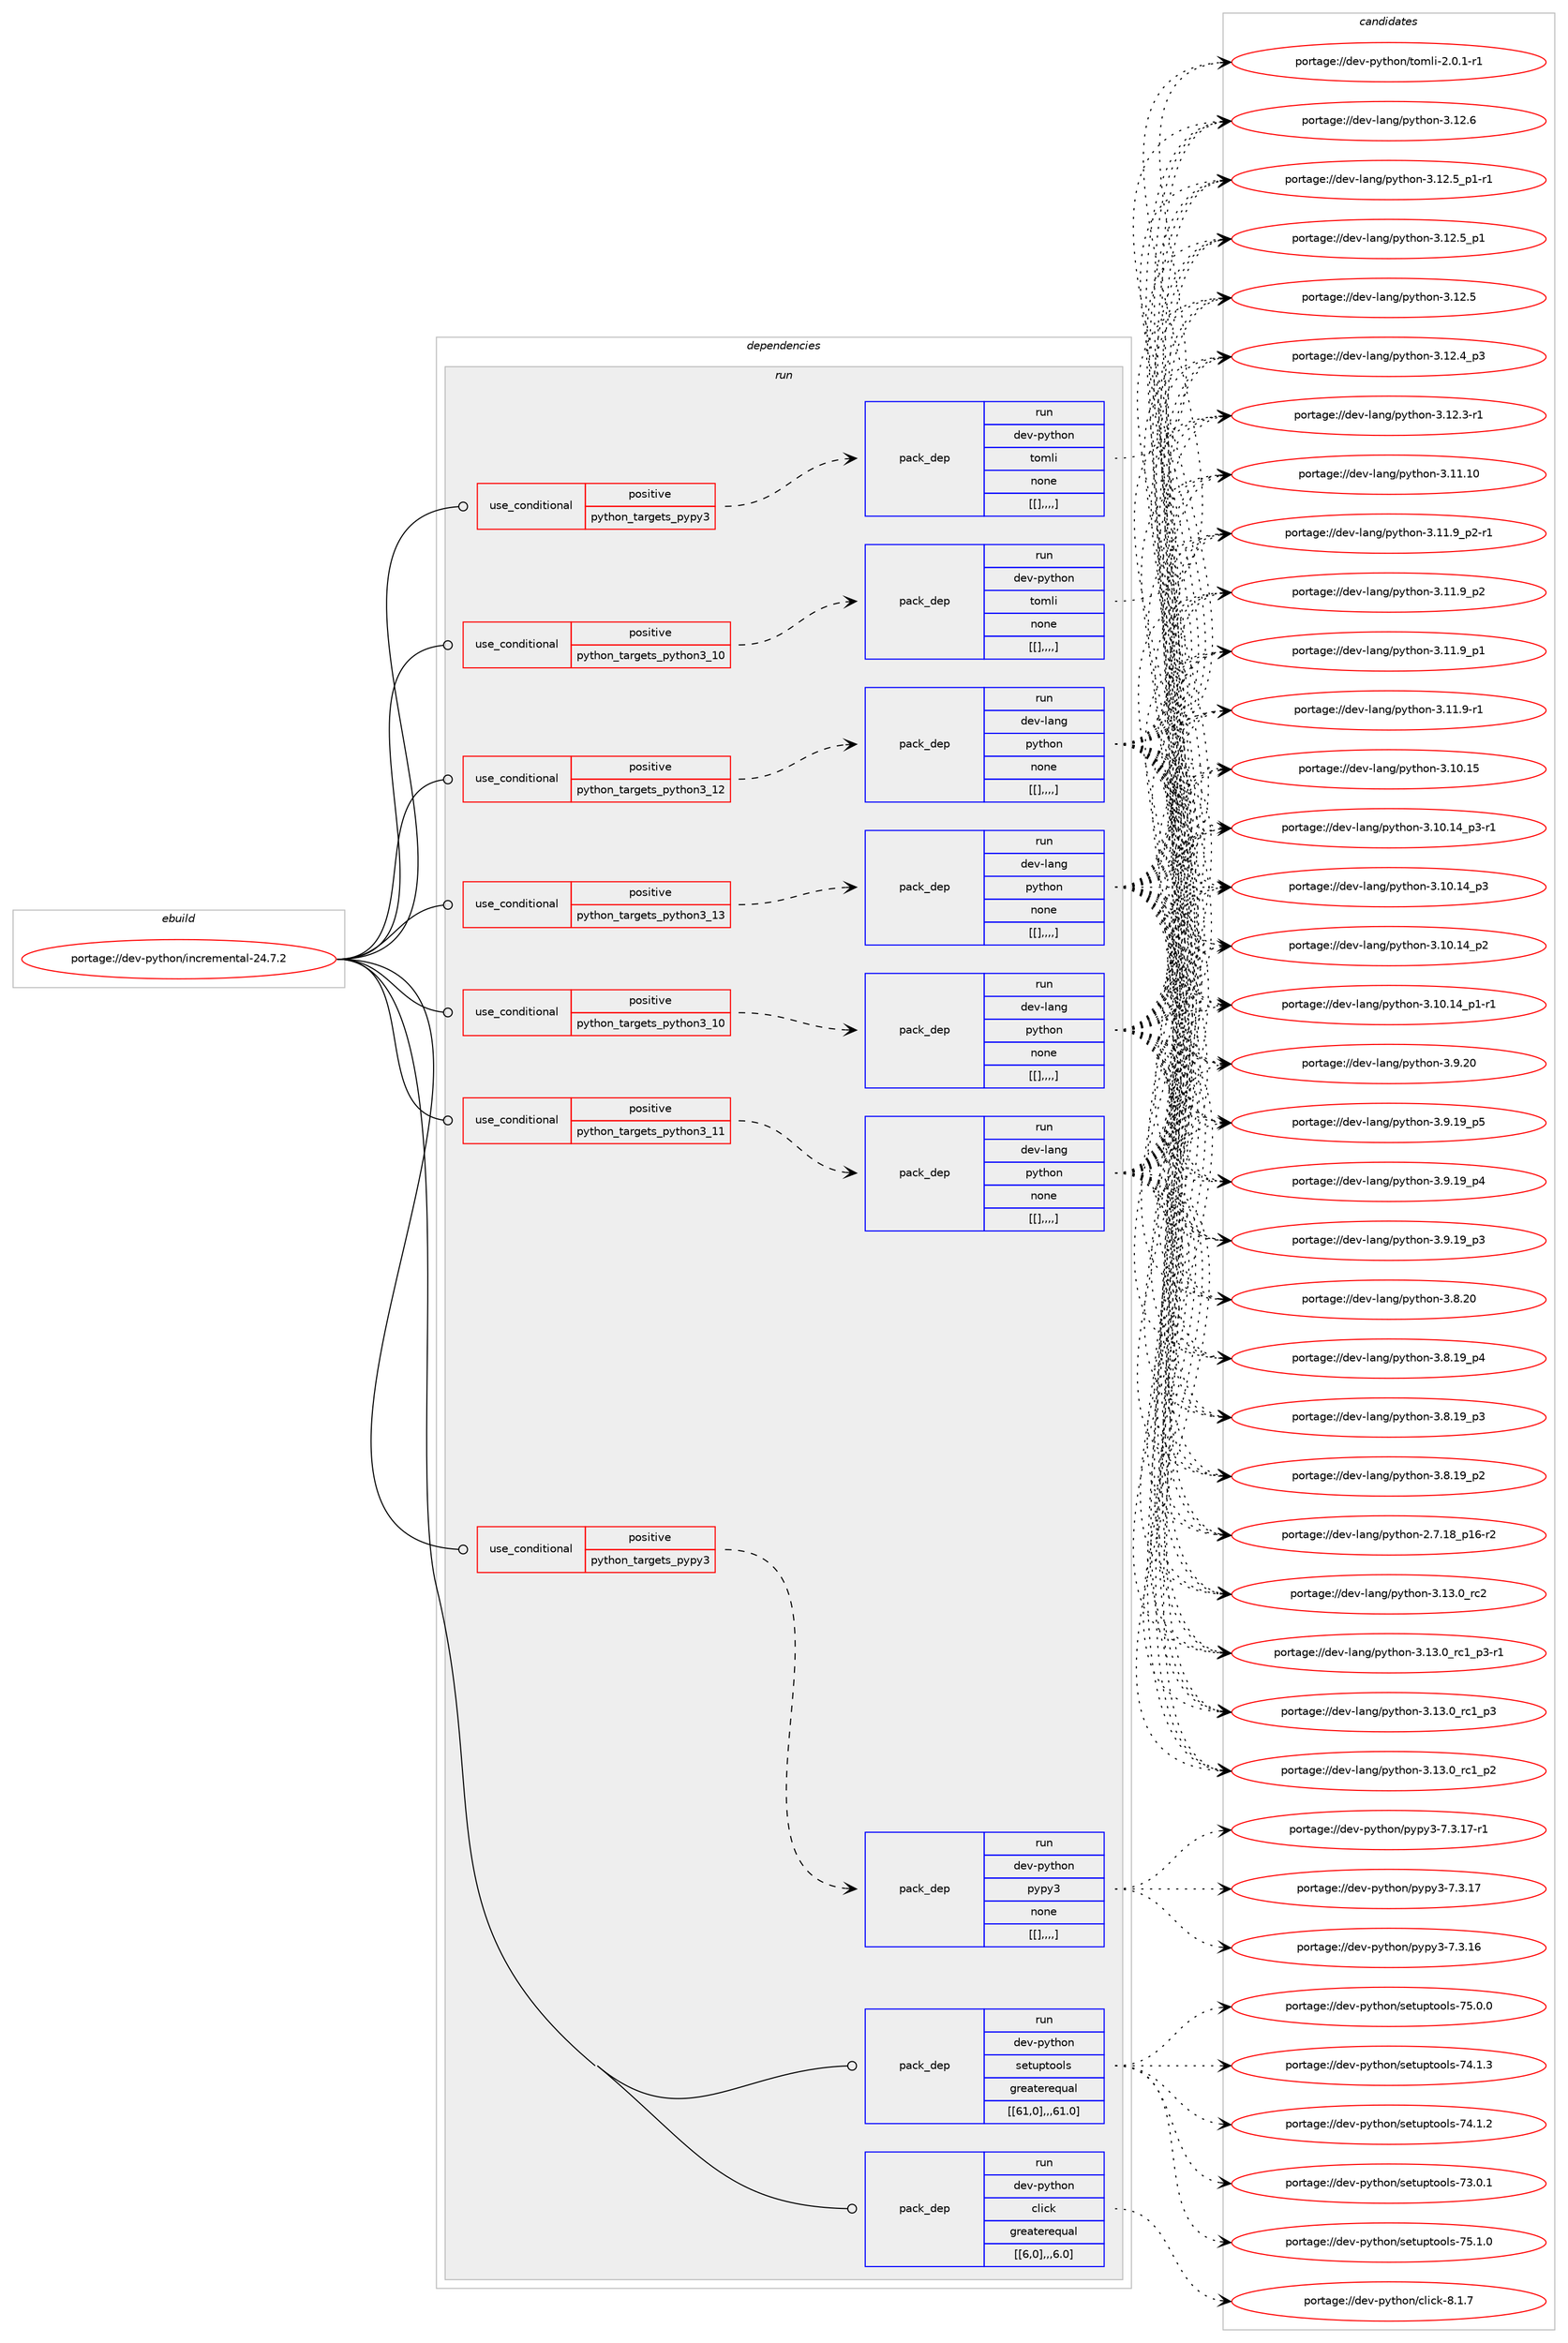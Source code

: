 digraph prolog {

# *************
# Graph options
# *************

newrank=true;
concentrate=true;
compound=true;
graph [rankdir=LR,fontname=Helvetica,fontsize=10,ranksep=1.5];#, ranksep=2.5, nodesep=0.2];
edge  [arrowhead=vee];
node  [fontname=Helvetica,fontsize=10];

# **********
# The ebuild
# **********

subgraph cluster_leftcol {
color=gray;
label=<<i>ebuild</i>>;
id [label="portage://dev-python/incremental-24.7.2", color=red, width=4, href="../dev-python/incremental-24.7.2.svg"];
}

# ****************
# The dependencies
# ****************

subgraph cluster_midcol {
color=gray;
label=<<i>dependencies</i>>;
subgraph cluster_compile {
fillcolor="#eeeeee";
style=filled;
label=<<i>compile</i>>;
}
subgraph cluster_compileandrun {
fillcolor="#eeeeee";
style=filled;
label=<<i>compile and run</i>>;
}
subgraph cluster_run {
fillcolor="#eeeeee";
style=filled;
label=<<i>run</i>>;
subgraph cond34263 {
dependency149414 [label=<<TABLE BORDER="0" CELLBORDER="1" CELLSPACING="0" CELLPADDING="4"><TR><TD ROWSPAN="3" CELLPADDING="10">use_conditional</TD></TR><TR><TD>positive</TD></TR><TR><TD>python_targets_pypy3</TD></TR></TABLE>>, shape=none, color=red];
subgraph pack113933 {
dependency149415 [label=<<TABLE BORDER="0" CELLBORDER="1" CELLSPACING="0" CELLPADDING="4" WIDTH="220"><TR><TD ROWSPAN="6" CELLPADDING="30">pack_dep</TD></TR><TR><TD WIDTH="110">run</TD></TR><TR><TD>dev-python</TD></TR><TR><TD>pypy3</TD></TR><TR><TD>none</TD></TR><TR><TD>[[],,,,]</TD></TR></TABLE>>, shape=none, color=blue];
}
dependency149414:e -> dependency149415:w [weight=20,style="dashed",arrowhead="vee"];
}
id:e -> dependency149414:w [weight=20,style="solid",arrowhead="odot"];
subgraph cond34264 {
dependency149416 [label=<<TABLE BORDER="0" CELLBORDER="1" CELLSPACING="0" CELLPADDING="4"><TR><TD ROWSPAN="3" CELLPADDING="10">use_conditional</TD></TR><TR><TD>positive</TD></TR><TR><TD>python_targets_pypy3</TD></TR></TABLE>>, shape=none, color=red];
subgraph pack113934 {
dependency149417 [label=<<TABLE BORDER="0" CELLBORDER="1" CELLSPACING="0" CELLPADDING="4" WIDTH="220"><TR><TD ROWSPAN="6" CELLPADDING="30">pack_dep</TD></TR><TR><TD WIDTH="110">run</TD></TR><TR><TD>dev-python</TD></TR><TR><TD>tomli</TD></TR><TR><TD>none</TD></TR><TR><TD>[[],,,,]</TD></TR></TABLE>>, shape=none, color=blue];
}
dependency149416:e -> dependency149417:w [weight=20,style="dashed",arrowhead="vee"];
}
id:e -> dependency149416:w [weight=20,style="solid",arrowhead="odot"];
subgraph cond34265 {
dependency149418 [label=<<TABLE BORDER="0" CELLBORDER="1" CELLSPACING="0" CELLPADDING="4"><TR><TD ROWSPAN="3" CELLPADDING="10">use_conditional</TD></TR><TR><TD>positive</TD></TR><TR><TD>python_targets_python3_10</TD></TR></TABLE>>, shape=none, color=red];
subgraph pack113935 {
dependency149419 [label=<<TABLE BORDER="0" CELLBORDER="1" CELLSPACING="0" CELLPADDING="4" WIDTH="220"><TR><TD ROWSPAN="6" CELLPADDING="30">pack_dep</TD></TR><TR><TD WIDTH="110">run</TD></TR><TR><TD>dev-lang</TD></TR><TR><TD>python</TD></TR><TR><TD>none</TD></TR><TR><TD>[[],,,,]</TD></TR></TABLE>>, shape=none, color=blue];
}
dependency149418:e -> dependency149419:w [weight=20,style="dashed",arrowhead="vee"];
}
id:e -> dependency149418:w [weight=20,style="solid",arrowhead="odot"];
subgraph cond34266 {
dependency149420 [label=<<TABLE BORDER="0" CELLBORDER="1" CELLSPACING="0" CELLPADDING="4"><TR><TD ROWSPAN="3" CELLPADDING="10">use_conditional</TD></TR><TR><TD>positive</TD></TR><TR><TD>python_targets_python3_10</TD></TR></TABLE>>, shape=none, color=red];
subgraph pack113936 {
dependency149421 [label=<<TABLE BORDER="0" CELLBORDER="1" CELLSPACING="0" CELLPADDING="4" WIDTH="220"><TR><TD ROWSPAN="6" CELLPADDING="30">pack_dep</TD></TR><TR><TD WIDTH="110">run</TD></TR><TR><TD>dev-python</TD></TR><TR><TD>tomli</TD></TR><TR><TD>none</TD></TR><TR><TD>[[],,,,]</TD></TR></TABLE>>, shape=none, color=blue];
}
dependency149420:e -> dependency149421:w [weight=20,style="dashed",arrowhead="vee"];
}
id:e -> dependency149420:w [weight=20,style="solid",arrowhead="odot"];
subgraph cond34267 {
dependency149422 [label=<<TABLE BORDER="0" CELLBORDER="1" CELLSPACING="0" CELLPADDING="4"><TR><TD ROWSPAN="3" CELLPADDING="10">use_conditional</TD></TR><TR><TD>positive</TD></TR><TR><TD>python_targets_python3_11</TD></TR></TABLE>>, shape=none, color=red];
subgraph pack113937 {
dependency149423 [label=<<TABLE BORDER="0" CELLBORDER="1" CELLSPACING="0" CELLPADDING="4" WIDTH="220"><TR><TD ROWSPAN="6" CELLPADDING="30">pack_dep</TD></TR><TR><TD WIDTH="110">run</TD></TR><TR><TD>dev-lang</TD></TR><TR><TD>python</TD></TR><TR><TD>none</TD></TR><TR><TD>[[],,,,]</TD></TR></TABLE>>, shape=none, color=blue];
}
dependency149422:e -> dependency149423:w [weight=20,style="dashed",arrowhead="vee"];
}
id:e -> dependency149422:w [weight=20,style="solid",arrowhead="odot"];
subgraph cond34268 {
dependency149424 [label=<<TABLE BORDER="0" CELLBORDER="1" CELLSPACING="0" CELLPADDING="4"><TR><TD ROWSPAN="3" CELLPADDING="10">use_conditional</TD></TR><TR><TD>positive</TD></TR><TR><TD>python_targets_python3_12</TD></TR></TABLE>>, shape=none, color=red];
subgraph pack113938 {
dependency149425 [label=<<TABLE BORDER="0" CELLBORDER="1" CELLSPACING="0" CELLPADDING="4" WIDTH="220"><TR><TD ROWSPAN="6" CELLPADDING="30">pack_dep</TD></TR><TR><TD WIDTH="110">run</TD></TR><TR><TD>dev-lang</TD></TR><TR><TD>python</TD></TR><TR><TD>none</TD></TR><TR><TD>[[],,,,]</TD></TR></TABLE>>, shape=none, color=blue];
}
dependency149424:e -> dependency149425:w [weight=20,style="dashed",arrowhead="vee"];
}
id:e -> dependency149424:w [weight=20,style="solid",arrowhead="odot"];
subgraph cond34269 {
dependency149426 [label=<<TABLE BORDER="0" CELLBORDER="1" CELLSPACING="0" CELLPADDING="4"><TR><TD ROWSPAN="3" CELLPADDING="10">use_conditional</TD></TR><TR><TD>positive</TD></TR><TR><TD>python_targets_python3_13</TD></TR></TABLE>>, shape=none, color=red];
subgraph pack113939 {
dependency149427 [label=<<TABLE BORDER="0" CELLBORDER="1" CELLSPACING="0" CELLPADDING="4" WIDTH="220"><TR><TD ROWSPAN="6" CELLPADDING="30">pack_dep</TD></TR><TR><TD WIDTH="110">run</TD></TR><TR><TD>dev-lang</TD></TR><TR><TD>python</TD></TR><TR><TD>none</TD></TR><TR><TD>[[],,,,]</TD></TR></TABLE>>, shape=none, color=blue];
}
dependency149426:e -> dependency149427:w [weight=20,style="dashed",arrowhead="vee"];
}
id:e -> dependency149426:w [weight=20,style="solid",arrowhead="odot"];
subgraph pack113940 {
dependency149428 [label=<<TABLE BORDER="0" CELLBORDER="1" CELLSPACING="0" CELLPADDING="4" WIDTH="220"><TR><TD ROWSPAN="6" CELLPADDING="30">pack_dep</TD></TR><TR><TD WIDTH="110">run</TD></TR><TR><TD>dev-python</TD></TR><TR><TD>click</TD></TR><TR><TD>greaterequal</TD></TR><TR><TD>[[6,0],,,6.0]</TD></TR></TABLE>>, shape=none, color=blue];
}
id:e -> dependency149428:w [weight=20,style="solid",arrowhead="odot"];
subgraph pack113941 {
dependency149429 [label=<<TABLE BORDER="0" CELLBORDER="1" CELLSPACING="0" CELLPADDING="4" WIDTH="220"><TR><TD ROWSPAN="6" CELLPADDING="30">pack_dep</TD></TR><TR><TD WIDTH="110">run</TD></TR><TR><TD>dev-python</TD></TR><TR><TD>setuptools</TD></TR><TR><TD>greaterequal</TD></TR><TR><TD>[[61,0],,,61.0]</TD></TR></TABLE>>, shape=none, color=blue];
}
id:e -> dependency149429:w [weight=20,style="solid",arrowhead="odot"];
}
}

# **************
# The candidates
# **************

subgraph cluster_choices {
rank=same;
color=gray;
label=<<i>candidates</i>>;

subgraph choice113933 {
color=black;
nodesep=1;
choice100101118451121211161041111104711212111212151455546514649554511449 [label="portage://dev-python/pypy3-7.3.17-r1", color=red, width=4,href="../dev-python/pypy3-7.3.17-r1.svg"];
choice10010111845112121116104111110471121211121215145554651464955 [label="portage://dev-python/pypy3-7.3.17", color=red, width=4,href="../dev-python/pypy3-7.3.17.svg"];
choice10010111845112121116104111110471121211121215145554651464954 [label="portage://dev-python/pypy3-7.3.16", color=red, width=4,href="../dev-python/pypy3-7.3.16.svg"];
dependency149415:e -> choice100101118451121211161041111104711212111212151455546514649554511449:w [style=dotted,weight="100"];
dependency149415:e -> choice10010111845112121116104111110471121211121215145554651464955:w [style=dotted,weight="100"];
dependency149415:e -> choice10010111845112121116104111110471121211121215145554651464954:w [style=dotted,weight="100"];
}
subgraph choice113934 {
color=black;
nodesep=1;
choice10010111845112121116104111110471161111091081054550464846494511449 [label="portage://dev-python/tomli-2.0.1-r1", color=red, width=4,href="../dev-python/tomli-2.0.1-r1.svg"];
dependency149417:e -> choice10010111845112121116104111110471161111091081054550464846494511449:w [style=dotted,weight="100"];
}
subgraph choice113935 {
color=black;
nodesep=1;
choice10010111845108971101034711212111610411111045514649514648951149950 [label="portage://dev-lang/python-3.13.0_rc2", color=red, width=4,href="../dev-lang/python-3.13.0_rc2.svg"];
choice1001011184510897110103471121211161041111104551464951464895114994995112514511449 [label="portage://dev-lang/python-3.13.0_rc1_p3-r1", color=red, width=4,href="../dev-lang/python-3.13.0_rc1_p3-r1.svg"];
choice100101118451089711010347112121116104111110455146495146489511499499511251 [label="portage://dev-lang/python-3.13.0_rc1_p3", color=red, width=4,href="../dev-lang/python-3.13.0_rc1_p3.svg"];
choice100101118451089711010347112121116104111110455146495146489511499499511250 [label="portage://dev-lang/python-3.13.0_rc1_p2", color=red, width=4,href="../dev-lang/python-3.13.0_rc1_p2.svg"];
choice10010111845108971101034711212111610411111045514649504654 [label="portage://dev-lang/python-3.12.6", color=red, width=4,href="../dev-lang/python-3.12.6.svg"];
choice1001011184510897110103471121211161041111104551464950465395112494511449 [label="portage://dev-lang/python-3.12.5_p1-r1", color=red, width=4,href="../dev-lang/python-3.12.5_p1-r1.svg"];
choice100101118451089711010347112121116104111110455146495046539511249 [label="portage://dev-lang/python-3.12.5_p1", color=red, width=4,href="../dev-lang/python-3.12.5_p1.svg"];
choice10010111845108971101034711212111610411111045514649504653 [label="portage://dev-lang/python-3.12.5", color=red, width=4,href="../dev-lang/python-3.12.5.svg"];
choice100101118451089711010347112121116104111110455146495046529511251 [label="portage://dev-lang/python-3.12.4_p3", color=red, width=4,href="../dev-lang/python-3.12.4_p3.svg"];
choice100101118451089711010347112121116104111110455146495046514511449 [label="portage://dev-lang/python-3.12.3-r1", color=red, width=4,href="../dev-lang/python-3.12.3-r1.svg"];
choice1001011184510897110103471121211161041111104551464949464948 [label="portage://dev-lang/python-3.11.10", color=red, width=4,href="../dev-lang/python-3.11.10.svg"];
choice1001011184510897110103471121211161041111104551464949465795112504511449 [label="portage://dev-lang/python-3.11.9_p2-r1", color=red, width=4,href="../dev-lang/python-3.11.9_p2-r1.svg"];
choice100101118451089711010347112121116104111110455146494946579511250 [label="portage://dev-lang/python-3.11.9_p2", color=red, width=4,href="../dev-lang/python-3.11.9_p2.svg"];
choice100101118451089711010347112121116104111110455146494946579511249 [label="portage://dev-lang/python-3.11.9_p1", color=red, width=4,href="../dev-lang/python-3.11.9_p1.svg"];
choice100101118451089711010347112121116104111110455146494946574511449 [label="portage://dev-lang/python-3.11.9-r1", color=red, width=4,href="../dev-lang/python-3.11.9-r1.svg"];
choice1001011184510897110103471121211161041111104551464948464953 [label="portage://dev-lang/python-3.10.15", color=red, width=4,href="../dev-lang/python-3.10.15.svg"];
choice100101118451089711010347112121116104111110455146494846495295112514511449 [label="portage://dev-lang/python-3.10.14_p3-r1", color=red, width=4,href="../dev-lang/python-3.10.14_p3-r1.svg"];
choice10010111845108971101034711212111610411111045514649484649529511251 [label="portage://dev-lang/python-3.10.14_p3", color=red, width=4,href="../dev-lang/python-3.10.14_p3.svg"];
choice10010111845108971101034711212111610411111045514649484649529511250 [label="portage://dev-lang/python-3.10.14_p2", color=red, width=4,href="../dev-lang/python-3.10.14_p2.svg"];
choice100101118451089711010347112121116104111110455146494846495295112494511449 [label="portage://dev-lang/python-3.10.14_p1-r1", color=red, width=4,href="../dev-lang/python-3.10.14_p1-r1.svg"];
choice10010111845108971101034711212111610411111045514657465048 [label="portage://dev-lang/python-3.9.20", color=red, width=4,href="../dev-lang/python-3.9.20.svg"];
choice100101118451089711010347112121116104111110455146574649579511253 [label="portage://dev-lang/python-3.9.19_p5", color=red, width=4,href="../dev-lang/python-3.9.19_p5.svg"];
choice100101118451089711010347112121116104111110455146574649579511252 [label="portage://dev-lang/python-3.9.19_p4", color=red, width=4,href="../dev-lang/python-3.9.19_p4.svg"];
choice100101118451089711010347112121116104111110455146574649579511251 [label="portage://dev-lang/python-3.9.19_p3", color=red, width=4,href="../dev-lang/python-3.9.19_p3.svg"];
choice10010111845108971101034711212111610411111045514656465048 [label="portage://dev-lang/python-3.8.20", color=red, width=4,href="../dev-lang/python-3.8.20.svg"];
choice100101118451089711010347112121116104111110455146564649579511252 [label="portage://dev-lang/python-3.8.19_p4", color=red, width=4,href="../dev-lang/python-3.8.19_p4.svg"];
choice100101118451089711010347112121116104111110455146564649579511251 [label="portage://dev-lang/python-3.8.19_p3", color=red, width=4,href="../dev-lang/python-3.8.19_p3.svg"];
choice100101118451089711010347112121116104111110455146564649579511250 [label="portage://dev-lang/python-3.8.19_p2", color=red, width=4,href="../dev-lang/python-3.8.19_p2.svg"];
choice100101118451089711010347112121116104111110455046554649569511249544511450 [label="portage://dev-lang/python-2.7.18_p16-r2", color=red, width=4,href="../dev-lang/python-2.7.18_p16-r2.svg"];
dependency149419:e -> choice10010111845108971101034711212111610411111045514649514648951149950:w [style=dotted,weight="100"];
dependency149419:e -> choice1001011184510897110103471121211161041111104551464951464895114994995112514511449:w [style=dotted,weight="100"];
dependency149419:e -> choice100101118451089711010347112121116104111110455146495146489511499499511251:w [style=dotted,weight="100"];
dependency149419:e -> choice100101118451089711010347112121116104111110455146495146489511499499511250:w [style=dotted,weight="100"];
dependency149419:e -> choice10010111845108971101034711212111610411111045514649504654:w [style=dotted,weight="100"];
dependency149419:e -> choice1001011184510897110103471121211161041111104551464950465395112494511449:w [style=dotted,weight="100"];
dependency149419:e -> choice100101118451089711010347112121116104111110455146495046539511249:w [style=dotted,weight="100"];
dependency149419:e -> choice10010111845108971101034711212111610411111045514649504653:w [style=dotted,weight="100"];
dependency149419:e -> choice100101118451089711010347112121116104111110455146495046529511251:w [style=dotted,weight="100"];
dependency149419:e -> choice100101118451089711010347112121116104111110455146495046514511449:w [style=dotted,weight="100"];
dependency149419:e -> choice1001011184510897110103471121211161041111104551464949464948:w [style=dotted,weight="100"];
dependency149419:e -> choice1001011184510897110103471121211161041111104551464949465795112504511449:w [style=dotted,weight="100"];
dependency149419:e -> choice100101118451089711010347112121116104111110455146494946579511250:w [style=dotted,weight="100"];
dependency149419:e -> choice100101118451089711010347112121116104111110455146494946579511249:w [style=dotted,weight="100"];
dependency149419:e -> choice100101118451089711010347112121116104111110455146494946574511449:w [style=dotted,weight="100"];
dependency149419:e -> choice1001011184510897110103471121211161041111104551464948464953:w [style=dotted,weight="100"];
dependency149419:e -> choice100101118451089711010347112121116104111110455146494846495295112514511449:w [style=dotted,weight="100"];
dependency149419:e -> choice10010111845108971101034711212111610411111045514649484649529511251:w [style=dotted,weight="100"];
dependency149419:e -> choice10010111845108971101034711212111610411111045514649484649529511250:w [style=dotted,weight="100"];
dependency149419:e -> choice100101118451089711010347112121116104111110455146494846495295112494511449:w [style=dotted,weight="100"];
dependency149419:e -> choice10010111845108971101034711212111610411111045514657465048:w [style=dotted,weight="100"];
dependency149419:e -> choice100101118451089711010347112121116104111110455146574649579511253:w [style=dotted,weight="100"];
dependency149419:e -> choice100101118451089711010347112121116104111110455146574649579511252:w [style=dotted,weight="100"];
dependency149419:e -> choice100101118451089711010347112121116104111110455146574649579511251:w [style=dotted,weight="100"];
dependency149419:e -> choice10010111845108971101034711212111610411111045514656465048:w [style=dotted,weight="100"];
dependency149419:e -> choice100101118451089711010347112121116104111110455146564649579511252:w [style=dotted,weight="100"];
dependency149419:e -> choice100101118451089711010347112121116104111110455146564649579511251:w [style=dotted,weight="100"];
dependency149419:e -> choice100101118451089711010347112121116104111110455146564649579511250:w [style=dotted,weight="100"];
dependency149419:e -> choice100101118451089711010347112121116104111110455046554649569511249544511450:w [style=dotted,weight="100"];
}
subgraph choice113936 {
color=black;
nodesep=1;
choice10010111845112121116104111110471161111091081054550464846494511449 [label="portage://dev-python/tomli-2.0.1-r1", color=red, width=4,href="../dev-python/tomli-2.0.1-r1.svg"];
dependency149421:e -> choice10010111845112121116104111110471161111091081054550464846494511449:w [style=dotted,weight="100"];
}
subgraph choice113937 {
color=black;
nodesep=1;
choice10010111845108971101034711212111610411111045514649514648951149950 [label="portage://dev-lang/python-3.13.0_rc2", color=red, width=4,href="../dev-lang/python-3.13.0_rc2.svg"];
choice1001011184510897110103471121211161041111104551464951464895114994995112514511449 [label="portage://dev-lang/python-3.13.0_rc1_p3-r1", color=red, width=4,href="../dev-lang/python-3.13.0_rc1_p3-r1.svg"];
choice100101118451089711010347112121116104111110455146495146489511499499511251 [label="portage://dev-lang/python-3.13.0_rc1_p3", color=red, width=4,href="../dev-lang/python-3.13.0_rc1_p3.svg"];
choice100101118451089711010347112121116104111110455146495146489511499499511250 [label="portage://dev-lang/python-3.13.0_rc1_p2", color=red, width=4,href="../dev-lang/python-3.13.0_rc1_p2.svg"];
choice10010111845108971101034711212111610411111045514649504654 [label="portage://dev-lang/python-3.12.6", color=red, width=4,href="../dev-lang/python-3.12.6.svg"];
choice1001011184510897110103471121211161041111104551464950465395112494511449 [label="portage://dev-lang/python-3.12.5_p1-r1", color=red, width=4,href="../dev-lang/python-3.12.5_p1-r1.svg"];
choice100101118451089711010347112121116104111110455146495046539511249 [label="portage://dev-lang/python-3.12.5_p1", color=red, width=4,href="../dev-lang/python-3.12.5_p1.svg"];
choice10010111845108971101034711212111610411111045514649504653 [label="portage://dev-lang/python-3.12.5", color=red, width=4,href="../dev-lang/python-3.12.5.svg"];
choice100101118451089711010347112121116104111110455146495046529511251 [label="portage://dev-lang/python-3.12.4_p3", color=red, width=4,href="../dev-lang/python-3.12.4_p3.svg"];
choice100101118451089711010347112121116104111110455146495046514511449 [label="portage://dev-lang/python-3.12.3-r1", color=red, width=4,href="../dev-lang/python-3.12.3-r1.svg"];
choice1001011184510897110103471121211161041111104551464949464948 [label="portage://dev-lang/python-3.11.10", color=red, width=4,href="../dev-lang/python-3.11.10.svg"];
choice1001011184510897110103471121211161041111104551464949465795112504511449 [label="portage://dev-lang/python-3.11.9_p2-r1", color=red, width=4,href="../dev-lang/python-3.11.9_p2-r1.svg"];
choice100101118451089711010347112121116104111110455146494946579511250 [label="portage://dev-lang/python-3.11.9_p2", color=red, width=4,href="../dev-lang/python-3.11.9_p2.svg"];
choice100101118451089711010347112121116104111110455146494946579511249 [label="portage://dev-lang/python-3.11.9_p1", color=red, width=4,href="../dev-lang/python-3.11.9_p1.svg"];
choice100101118451089711010347112121116104111110455146494946574511449 [label="portage://dev-lang/python-3.11.9-r1", color=red, width=4,href="../dev-lang/python-3.11.9-r1.svg"];
choice1001011184510897110103471121211161041111104551464948464953 [label="portage://dev-lang/python-3.10.15", color=red, width=4,href="../dev-lang/python-3.10.15.svg"];
choice100101118451089711010347112121116104111110455146494846495295112514511449 [label="portage://dev-lang/python-3.10.14_p3-r1", color=red, width=4,href="../dev-lang/python-3.10.14_p3-r1.svg"];
choice10010111845108971101034711212111610411111045514649484649529511251 [label="portage://dev-lang/python-3.10.14_p3", color=red, width=4,href="../dev-lang/python-3.10.14_p3.svg"];
choice10010111845108971101034711212111610411111045514649484649529511250 [label="portage://dev-lang/python-3.10.14_p2", color=red, width=4,href="../dev-lang/python-3.10.14_p2.svg"];
choice100101118451089711010347112121116104111110455146494846495295112494511449 [label="portage://dev-lang/python-3.10.14_p1-r1", color=red, width=4,href="../dev-lang/python-3.10.14_p1-r1.svg"];
choice10010111845108971101034711212111610411111045514657465048 [label="portage://dev-lang/python-3.9.20", color=red, width=4,href="../dev-lang/python-3.9.20.svg"];
choice100101118451089711010347112121116104111110455146574649579511253 [label="portage://dev-lang/python-3.9.19_p5", color=red, width=4,href="../dev-lang/python-3.9.19_p5.svg"];
choice100101118451089711010347112121116104111110455146574649579511252 [label="portage://dev-lang/python-3.9.19_p4", color=red, width=4,href="../dev-lang/python-3.9.19_p4.svg"];
choice100101118451089711010347112121116104111110455146574649579511251 [label="portage://dev-lang/python-3.9.19_p3", color=red, width=4,href="../dev-lang/python-3.9.19_p3.svg"];
choice10010111845108971101034711212111610411111045514656465048 [label="portage://dev-lang/python-3.8.20", color=red, width=4,href="../dev-lang/python-3.8.20.svg"];
choice100101118451089711010347112121116104111110455146564649579511252 [label="portage://dev-lang/python-3.8.19_p4", color=red, width=4,href="../dev-lang/python-3.8.19_p4.svg"];
choice100101118451089711010347112121116104111110455146564649579511251 [label="portage://dev-lang/python-3.8.19_p3", color=red, width=4,href="../dev-lang/python-3.8.19_p3.svg"];
choice100101118451089711010347112121116104111110455146564649579511250 [label="portage://dev-lang/python-3.8.19_p2", color=red, width=4,href="../dev-lang/python-3.8.19_p2.svg"];
choice100101118451089711010347112121116104111110455046554649569511249544511450 [label="portage://dev-lang/python-2.7.18_p16-r2", color=red, width=4,href="../dev-lang/python-2.7.18_p16-r2.svg"];
dependency149423:e -> choice10010111845108971101034711212111610411111045514649514648951149950:w [style=dotted,weight="100"];
dependency149423:e -> choice1001011184510897110103471121211161041111104551464951464895114994995112514511449:w [style=dotted,weight="100"];
dependency149423:e -> choice100101118451089711010347112121116104111110455146495146489511499499511251:w [style=dotted,weight="100"];
dependency149423:e -> choice100101118451089711010347112121116104111110455146495146489511499499511250:w [style=dotted,weight="100"];
dependency149423:e -> choice10010111845108971101034711212111610411111045514649504654:w [style=dotted,weight="100"];
dependency149423:e -> choice1001011184510897110103471121211161041111104551464950465395112494511449:w [style=dotted,weight="100"];
dependency149423:e -> choice100101118451089711010347112121116104111110455146495046539511249:w [style=dotted,weight="100"];
dependency149423:e -> choice10010111845108971101034711212111610411111045514649504653:w [style=dotted,weight="100"];
dependency149423:e -> choice100101118451089711010347112121116104111110455146495046529511251:w [style=dotted,weight="100"];
dependency149423:e -> choice100101118451089711010347112121116104111110455146495046514511449:w [style=dotted,weight="100"];
dependency149423:e -> choice1001011184510897110103471121211161041111104551464949464948:w [style=dotted,weight="100"];
dependency149423:e -> choice1001011184510897110103471121211161041111104551464949465795112504511449:w [style=dotted,weight="100"];
dependency149423:e -> choice100101118451089711010347112121116104111110455146494946579511250:w [style=dotted,weight="100"];
dependency149423:e -> choice100101118451089711010347112121116104111110455146494946579511249:w [style=dotted,weight="100"];
dependency149423:e -> choice100101118451089711010347112121116104111110455146494946574511449:w [style=dotted,weight="100"];
dependency149423:e -> choice1001011184510897110103471121211161041111104551464948464953:w [style=dotted,weight="100"];
dependency149423:e -> choice100101118451089711010347112121116104111110455146494846495295112514511449:w [style=dotted,weight="100"];
dependency149423:e -> choice10010111845108971101034711212111610411111045514649484649529511251:w [style=dotted,weight="100"];
dependency149423:e -> choice10010111845108971101034711212111610411111045514649484649529511250:w [style=dotted,weight="100"];
dependency149423:e -> choice100101118451089711010347112121116104111110455146494846495295112494511449:w [style=dotted,weight="100"];
dependency149423:e -> choice10010111845108971101034711212111610411111045514657465048:w [style=dotted,weight="100"];
dependency149423:e -> choice100101118451089711010347112121116104111110455146574649579511253:w [style=dotted,weight="100"];
dependency149423:e -> choice100101118451089711010347112121116104111110455146574649579511252:w [style=dotted,weight="100"];
dependency149423:e -> choice100101118451089711010347112121116104111110455146574649579511251:w [style=dotted,weight="100"];
dependency149423:e -> choice10010111845108971101034711212111610411111045514656465048:w [style=dotted,weight="100"];
dependency149423:e -> choice100101118451089711010347112121116104111110455146564649579511252:w [style=dotted,weight="100"];
dependency149423:e -> choice100101118451089711010347112121116104111110455146564649579511251:w [style=dotted,weight="100"];
dependency149423:e -> choice100101118451089711010347112121116104111110455146564649579511250:w [style=dotted,weight="100"];
dependency149423:e -> choice100101118451089711010347112121116104111110455046554649569511249544511450:w [style=dotted,weight="100"];
}
subgraph choice113938 {
color=black;
nodesep=1;
choice10010111845108971101034711212111610411111045514649514648951149950 [label="portage://dev-lang/python-3.13.0_rc2", color=red, width=4,href="../dev-lang/python-3.13.0_rc2.svg"];
choice1001011184510897110103471121211161041111104551464951464895114994995112514511449 [label="portage://dev-lang/python-3.13.0_rc1_p3-r1", color=red, width=4,href="../dev-lang/python-3.13.0_rc1_p3-r1.svg"];
choice100101118451089711010347112121116104111110455146495146489511499499511251 [label="portage://dev-lang/python-3.13.0_rc1_p3", color=red, width=4,href="../dev-lang/python-3.13.0_rc1_p3.svg"];
choice100101118451089711010347112121116104111110455146495146489511499499511250 [label="portage://dev-lang/python-3.13.0_rc1_p2", color=red, width=4,href="../dev-lang/python-3.13.0_rc1_p2.svg"];
choice10010111845108971101034711212111610411111045514649504654 [label="portage://dev-lang/python-3.12.6", color=red, width=4,href="../dev-lang/python-3.12.6.svg"];
choice1001011184510897110103471121211161041111104551464950465395112494511449 [label="portage://dev-lang/python-3.12.5_p1-r1", color=red, width=4,href="../dev-lang/python-3.12.5_p1-r1.svg"];
choice100101118451089711010347112121116104111110455146495046539511249 [label="portage://dev-lang/python-3.12.5_p1", color=red, width=4,href="../dev-lang/python-3.12.5_p1.svg"];
choice10010111845108971101034711212111610411111045514649504653 [label="portage://dev-lang/python-3.12.5", color=red, width=4,href="../dev-lang/python-3.12.5.svg"];
choice100101118451089711010347112121116104111110455146495046529511251 [label="portage://dev-lang/python-3.12.4_p3", color=red, width=4,href="../dev-lang/python-3.12.4_p3.svg"];
choice100101118451089711010347112121116104111110455146495046514511449 [label="portage://dev-lang/python-3.12.3-r1", color=red, width=4,href="../dev-lang/python-3.12.3-r1.svg"];
choice1001011184510897110103471121211161041111104551464949464948 [label="portage://dev-lang/python-3.11.10", color=red, width=4,href="../dev-lang/python-3.11.10.svg"];
choice1001011184510897110103471121211161041111104551464949465795112504511449 [label="portage://dev-lang/python-3.11.9_p2-r1", color=red, width=4,href="../dev-lang/python-3.11.9_p2-r1.svg"];
choice100101118451089711010347112121116104111110455146494946579511250 [label="portage://dev-lang/python-3.11.9_p2", color=red, width=4,href="../dev-lang/python-3.11.9_p2.svg"];
choice100101118451089711010347112121116104111110455146494946579511249 [label="portage://dev-lang/python-3.11.9_p1", color=red, width=4,href="../dev-lang/python-3.11.9_p1.svg"];
choice100101118451089711010347112121116104111110455146494946574511449 [label="portage://dev-lang/python-3.11.9-r1", color=red, width=4,href="../dev-lang/python-3.11.9-r1.svg"];
choice1001011184510897110103471121211161041111104551464948464953 [label="portage://dev-lang/python-3.10.15", color=red, width=4,href="../dev-lang/python-3.10.15.svg"];
choice100101118451089711010347112121116104111110455146494846495295112514511449 [label="portage://dev-lang/python-3.10.14_p3-r1", color=red, width=4,href="../dev-lang/python-3.10.14_p3-r1.svg"];
choice10010111845108971101034711212111610411111045514649484649529511251 [label="portage://dev-lang/python-3.10.14_p3", color=red, width=4,href="../dev-lang/python-3.10.14_p3.svg"];
choice10010111845108971101034711212111610411111045514649484649529511250 [label="portage://dev-lang/python-3.10.14_p2", color=red, width=4,href="../dev-lang/python-3.10.14_p2.svg"];
choice100101118451089711010347112121116104111110455146494846495295112494511449 [label="portage://dev-lang/python-3.10.14_p1-r1", color=red, width=4,href="../dev-lang/python-3.10.14_p1-r1.svg"];
choice10010111845108971101034711212111610411111045514657465048 [label="portage://dev-lang/python-3.9.20", color=red, width=4,href="../dev-lang/python-3.9.20.svg"];
choice100101118451089711010347112121116104111110455146574649579511253 [label="portage://dev-lang/python-3.9.19_p5", color=red, width=4,href="../dev-lang/python-3.9.19_p5.svg"];
choice100101118451089711010347112121116104111110455146574649579511252 [label="portage://dev-lang/python-3.9.19_p4", color=red, width=4,href="../dev-lang/python-3.9.19_p4.svg"];
choice100101118451089711010347112121116104111110455146574649579511251 [label="portage://dev-lang/python-3.9.19_p3", color=red, width=4,href="../dev-lang/python-3.9.19_p3.svg"];
choice10010111845108971101034711212111610411111045514656465048 [label="portage://dev-lang/python-3.8.20", color=red, width=4,href="../dev-lang/python-3.8.20.svg"];
choice100101118451089711010347112121116104111110455146564649579511252 [label="portage://dev-lang/python-3.8.19_p4", color=red, width=4,href="../dev-lang/python-3.8.19_p4.svg"];
choice100101118451089711010347112121116104111110455146564649579511251 [label="portage://dev-lang/python-3.8.19_p3", color=red, width=4,href="../dev-lang/python-3.8.19_p3.svg"];
choice100101118451089711010347112121116104111110455146564649579511250 [label="portage://dev-lang/python-3.8.19_p2", color=red, width=4,href="../dev-lang/python-3.8.19_p2.svg"];
choice100101118451089711010347112121116104111110455046554649569511249544511450 [label="portage://dev-lang/python-2.7.18_p16-r2", color=red, width=4,href="../dev-lang/python-2.7.18_p16-r2.svg"];
dependency149425:e -> choice10010111845108971101034711212111610411111045514649514648951149950:w [style=dotted,weight="100"];
dependency149425:e -> choice1001011184510897110103471121211161041111104551464951464895114994995112514511449:w [style=dotted,weight="100"];
dependency149425:e -> choice100101118451089711010347112121116104111110455146495146489511499499511251:w [style=dotted,weight="100"];
dependency149425:e -> choice100101118451089711010347112121116104111110455146495146489511499499511250:w [style=dotted,weight="100"];
dependency149425:e -> choice10010111845108971101034711212111610411111045514649504654:w [style=dotted,weight="100"];
dependency149425:e -> choice1001011184510897110103471121211161041111104551464950465395112494511449:w [style=dotted,weight="100"];
dependency149425:e -> choice100101118451089711010347112121116104111110455146495046539511249:w [style=dotted,weight="100"];
dependency149425:e -> choice10010111845108971101034711212111610411111045514649504653:w [style=dotted,weight="100"];
dependency149425:e -> choice100101118451089711010347112121116104111110455146495046529511251:w [style=dotted,weight="100"];
dependency149425:e -> choice100101118451089711010347112121116104111110455146495046514511449:w [style=dotted,weight="100"];
dependency149425:e -> choice1001011184510897110103471121211161041111104551464949464948:w [style=dotted,weight="100"];
dependency149425:e -> choice1001011184510897110103471121211161041111104551464949465795112504511449:w [style=dotted,weight="100"];
dependency149425:e -> choice100101118451089711010347112121116104111110455146494946579511250:w [style=dotted,weight="100"];
dependency149425:e -> choice100101118451089711010347112121116104111110455146494946579511249:w [style=dotted,weight="100"];
dependency149425:e -> choice100101118451089711010347112121116104111110455146494946574511449:w [style=dotted,weight="100"];
dependency149425:e -> choice1001011184510897110103471121211161041111104551464948464953:w [style=dotted,weight="100"];
dependency149425:e -> choice100101118451089711010347112121116104111110455146494846495295112514511449:w [style=dotted,weight="100"];
dependency149425:e -> choice10010111845108971101034711212111610411111045514649484649529511251:w [style=dotted,weight="100"];
dependency149425:e -> choice10010111845108971101034711212111610411111045514649484649529511250:w [style=dotted,weight="100"];
dependency149425:e -> choice100101118451089711010347112121116104111110455146494846495295112494511449:w [style=dotted,weight="100"];
dependency149425:e -> choice10010111845108971101034711212111610411111045514657465048:w [style=dotted,weight="100"];
dependency149425:e -> choice100101118451089711010347112121116104111110455146574649579511253:w [style=dotted,weight="100"];
dependency149425:e -> choice100101118451089711010347112121116104111110455146574649579511252:w [style=dotted,weight="100"];
dependency149425:e -> choice100101118451089711010347112121116104111110455146574649579511251:w [style=dotted,weight="100"];
dependency149425:e -> choice10010111845108971101034711212111610411111045514656465048:w [style=dotted,weight="100"];
dependency149425:e -> choice100101118451089711010347112121116104111110455146564649579511252:w [style=dotted,weight="100"];
dependency149425:e -> choice100101118451089711010347112121116104111110455146564649579511251:w [style=dotted,weight="100"];
dependency149425:e -> choice100101118451089711010347112121116104111110455146564649579511250:w [style=dotted,weight="100"];
dependency149425:e -> choice100101118451089711010347112121116104111110455046554649569511249544511450:w [style=dotted,weight="100"];
}
subgraph choice113939 {
color=black;
nodesep=1;
choice10010111845108971101034711212111610411111045514649514648951149950 [label="portage://dev-lang/python-3.13.0_rc2", color=red, width=4,href="../dev-lang/python-3.13.0_rc2.svg"];
choice1001011184510897110103471121211161041111104551464951464895114994995112514511449 [label="portage://dev-lang/python-3.13.0_rc1_p3-r1", color=red, width=4,href="../dev-lang/python-3.13.0_rc1_p3-r1.svg"];
choice100101118451089711010347112121116104111110455146495146489511499499511251 [label="portage://dev-lang/python-3.13.0_rc1_p3", color=red, width=4,href="../dev-lang/python-3.13.0_rc1_p3.svg"];
choice100101118451089711010347112121116104111110455146495146489511499499511250 [label="portage://dev-lang/python-3.13.0_rc1_p2", color=red, width=4,href="../dev-lang/python-3.13.0_rc1_p2.svg"];
choice10010111845108971101034711212111610411111045514649504654 [label="portage://dev-lang/python-3.12.6", color=red, width=4,href="../dev-lang/python-3.12.6.svg"];
choice1001011184510897110103471121211161041111104551464950465395112494511449 [label="portage://dev-lang/python-3.12.5_p1-r1", color=red, width=4,href="../dev-lang/python-3.12.5_p1-r1.svg"];
choice100101118451089711010347112121116104111110455146495046539511249 [label="portage://dev-lang/python-3.12.5_p1", color=red, width=4,href="../dev-lang/python-3.12.5_p1.svg"];
choice10010111845108971101034711212111610411111045514649504653 [label="portage://dev-lang/python-3.12.5", color=red, width=4,href="../dev-lang/python-3.12.5.svg"];
choice100101118451089711010347112121116104111110455146495046529511251 [label="portage://dev-lang/python-3.12.4_p3", color=red, width=4,href="../dev-lang/python-3.12.4_p3.svg"];
choice100101118451089711010347112121116104111110455146495046514511449 [label="portage://dev-lang/python-3.12.3-r1", color=red, width=4,href="../dev-lang/python-3.12.3-r1.svg"];
choice1001011184510897110103471121211161041111104551464949464948 [label="portage://dev-lang/python-3.11.10", color=red, width=4,href="../dev-lang/python-3.11.10.svg"];
choice1001011184510897110103471121211161041111104551464949465795112504511449 [label="portage://dev-lang/python-3.11.9_p2-r1", color=red, width=4,href="../dev-lang/python-3.11.9_p2-r1.svg"];
choice100101118451089711010347112121116104111110455146494946579511250 [label="portage://dev-lang/python-3.11.9_p2", color=red, width=4,href="../dev-lang/python-3.11.9_p2.svg"];
choice100101118451089711010347112121116104111110455146494946579511249 [label="portage://dev-lang/python-3.11.9_p1", color=red, width=4,href="../dev-lang/python-3.11.9_p1.svg"];
choice100101118451089711010347112121116104111110455146494946574511449 [label="portage://dev-lang/python-3.11.9-r1", color=red, width=4,href="../dev-lang/python-3.11.9-r1.svg"];
choice1001011184510897110103471121211161041111104551464948464953 [label="portage://dev-lang/python-3.10.15", color=red, width=4,href="../dev-lang/python-3.10.15.svg"];
choice100101118451089711010347112121116104111110455146494846495295112514511449 [label="portage://dev-lang/python-3.10.14_p3-r1", color=red, width=4,href="../dev-lang/python-3.10.14_p3-r1.svg"];
choice10010111845108971101034711212111610411111045514649484649529511251 [label="portage://dev-lang/python-3.10.14_p3", color=red, width=4,href="../dev-lang/python-3.10.14_p3.svg"];
choice10010111845108971101034711212111610411111045514649484649529511250 [label="portage://dev-lang/python-3.10.14_p2", color=red, width=4,href="../dev-lang/python-3.10.14_p2.svg"];
choice100101118451089711010347112121116104111110455146494846495295112494511449 [label="portage://dev-lang/python-3.10.14_p1-r1", color=red, width=4,href="../dev-lang/python-3.10.14_p1-r1.svg"];
choice10010111845108971101034711212111610411111045514657465048 [label="portage://dev-lang/python-3.9.20", color=red, width=4,href="../dev-lang/python-3.9.20.svg"];
choice100101118451089711010347112121116104111110455146574649579511253 [label="portage://dev-lang/python-3.9.19_p5", color=red, width=4,href="../dev-lang/python-3.9.19_p5.svg"];
choice100101118451089711010347112121116104111110455146574649579511252 [label="portage://dev-lang/python-3.9.19_p4", color=red, width=4,href="../dev-lang/python-3.9.19_p4.svg"];
choice100101118451089711010347112121116104111110455146574649579511251 [label="portage://dev-lang/python-3.9.19_p3", color=red, width=4,href="../dev-lang/python-3.9.19_p3.svg"];
choice10010111845108971101034711212111610411111045514656465048 [label="portage://dev-lang/python-3.8.20", color=red, width=4,href="../dev-lang/python-3.8.20.svg"];
choice100101118451089711010347112121116104111110455146564649579511252 [label="portage://dev-lang/python-3.8.19_p4", color=red, width=4,href="../dev-lang/python-3.8.19_p4.svg"];
choice100101118451089711010347112121116104111110455146564649579511251 [label="portage://dev-lang/python-3.8.19_p3", color=red, width=4,href="../dev-lang/python-3.8.19_p3.svg"];
choice100101118451089711010347112121116104111110455146564649579511250 [label="portage://dev-lang/python-3.8.19_p2", color=red, width=4,href="../dev-lang/python-3.8.19_p2.svg"];
choice100101118451089711010347112121116104111110455046554649569511249544511450 [label="portage://dev-lang/python-2.7.18_p16-r2", color=red, width=4,href="../dev-lang/python-2.7.18_p16-r2.svg"];
dependency149427:e -> choice10010111845108971101034711212111610411111045514649514648951149950:w [style=dotted,weight="100"];
dependency149427:e -> choice1001011184510897110103471121211161041111104551464951464895114994995112514511449:w [style=dotted,weight="100"];
dependency149427:e -> choice100101118451089711010347112121116104111110455146495146489511499499511251:w [style=dotted,weight="100"];
dependency149427:e -> choice100101118451089711010347112121116104111110455146495146489511499499511250:w [style=dotted,weight="100"];
dependency149427:e -> choice10010111845108971101034711212111610411111045514649504654:w [style=dotted,weight="100"];
dependency149427:e -> choice1001011184510897110103471121211161041111104551464950465395112494511449:w [style=dotted,weight="100"];
dependency149427:e -> choice100101118451089711010347112121116104111110455146495046539511249:w [style=dotted,weight="100"];
dependency149427:e -> choice10010111845108971101034711212111610411111045514649504653:w [style=dotted,weight="100"];
dependency149427:e -> choice100101118451089711010347112121116104111110455146495046529511251:w [style=dotted,weight="100"];
dependency149427:e -> choice100101118451089711010347112121116104111110455146495046514511449:w [style=dotted,weight="100"];
dependency149427:e -> choice1001011184510897110103471121211161041111104551464949464948:w [style=dotted,weight="100"];
dependency149427:e -> choice1001011184510897110103471121211161041111104551464949465795112504511449:w [style=dotted,weight="100"];
dependency149427:e -> choice100101118451089711010347112121116104111110455146494946579511250:w [style=dotted,weight="100"];
dependency149427:e -> choice100101118451089711010347112121116104111110455146494946579511249:w [style=dotted,weight="100"];
dependency149427:e -> choice100101118451089711010347112121116104111110455146494946574511449:w [style=dotted,weight="100"];
dependency149427:e -> choice1001011184510897110103471121211161041111104551464948464953:w [style=dotted,weight="100"];
dependency149427:e -> choice100101118451089711010347112121116104111110455146494846495295112514511449:w [style=dotted,weight="100"];
dependency149427:e -> choice10010111845108971101034711212111610411111045514649484649529511251:w [style=dotted,weight="100"];
dependency149427:e -> choice10010111845108971101034711212111610411111045514649484649529511250:w [style=dotted,weight="100"];
dependency149427:e -> choice100101118451089711010347112121116104111110455146494846495295112494511449:w [style=dotted,weight="100"];
dependency149427:e -> choice10010111845108971101034711212111610411111045514657465048:w [style=dotted,weight="100"];
dependency149427:e -> choice100101118451089711010347112121116104111110455146574649579511253:w [style=dotted,weight="100"];
dependency149427:e -> choice100101118451089711010347112121116104111110455146574649579511252:w [style=dotted,weight="100"];
dependency149427:e -> choice100101118451089711010347112121116104111110455146574649579511251:w [style=dotted,weight="100"];
dependency149427:e -> choice10010111845108971101034711212111610411111045514656465048:w [style=dotted,weight="100"];
dependency149427:e -> choice100101118451089711010347112121116104111110455146564649579511252:w [style=dotted,weight="100"];
dependency149427:e -> choice100101118451089711010347112121116104111110455146564649579511251:w [style=dotted,weight="100"];
dependency149427:e -> choice100101118451089711010347112121116104111110455146564649579511250:w [style=dotted,weight="100"];
dependency149427:e -> choice100101118451089711010347112121116104111110455046554649569511249544511450:w [style=dotted,weight="100"];
}
subgraph choice113940 {
color=black;
nodesep=1;
choice10010111845112121116104111110479910810599107455646494655 [label="portage://dev-python/click-8.1.7", color=red, width=4,href="../dev-python/click-8.1.7.svg"];
dependency149428:e -> choice10010111845112121116104111110479910810599107455646494655:w [style=dotted,weight="100"];
}
subgraph choice113941 {
color=black;
nodesep=1;
choice100101118451121211161041111104711510111611711211611111110811545555346494648 [label="portage://dev-python/setuptools-75.1.0", color=red, width=4,href="../dev-python/setuptools-75.1.0.svg"];
choice100101118451121211161041111104711510111611711211611111110811545555346484648 [label="portage://dev-python/setuptools-75.0.0", color=red, width=4,href="../dev-python/setuptools-75.0.0.svg"];
choice100101118451121211161041111104711510111611711211611111110811545555246494651 [label="portage://dev-python/setuptools-74.1.3", color=red, width=4,href="../dev-python/setuptools-74.1.3.svg"];
choice100101118451121211161041111104711510111611711211611111110811545555246494650 [label="portage://dev-python/setuptools-74.1.2", color=red, width=4,href="../dev-python/setuptools-74.1.2.svg"];
choice100101118451121211161041111104711510111611711211611111110811545555146484649 [label="portage://dev-python/setuptools-73.0.1", color=red, width=4,href="../dev-python/setuptools-73.0.1.svg"];
dependency149429:e -> choice100101118451121211161041111104711510111611711211611111110811545555346494648:w [style=dotted,weight="100"];
dependency149429:e -> choice100101118451121211161041111104711510111611711211611111110811545555346484648:w [style=dotted,weight="100"];
dependency149429:e -> choice100101118451121211161041111104711510111611711211611111110811545555246494651:w [style=dotted,weight="100"];
dependency149429:e -> choice100101118451121211161041111104711510111611711211611111110811545555246494650:w [style=dotted,weight="100"];
dependency149429:e -> choice100101118451121211161041111104711510111611711211611111110811545555146484649:w [style=dotted,weight="100"];
}
}

}
